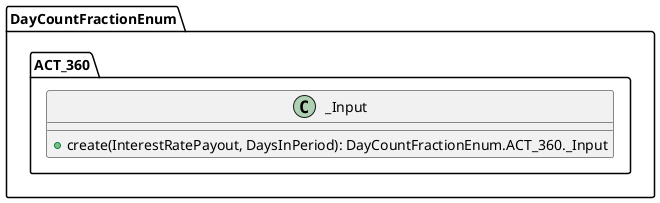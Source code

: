 @startuml

    class DayCountFractionEnum.ACT_360._Input [[DayCountFractionEnum.ACT_360._Input.html]] {
        +create(InterestRatePayout, DaysInPeriod): DayCountFractionEnum.ACT_360._Input
    }

@enduml

